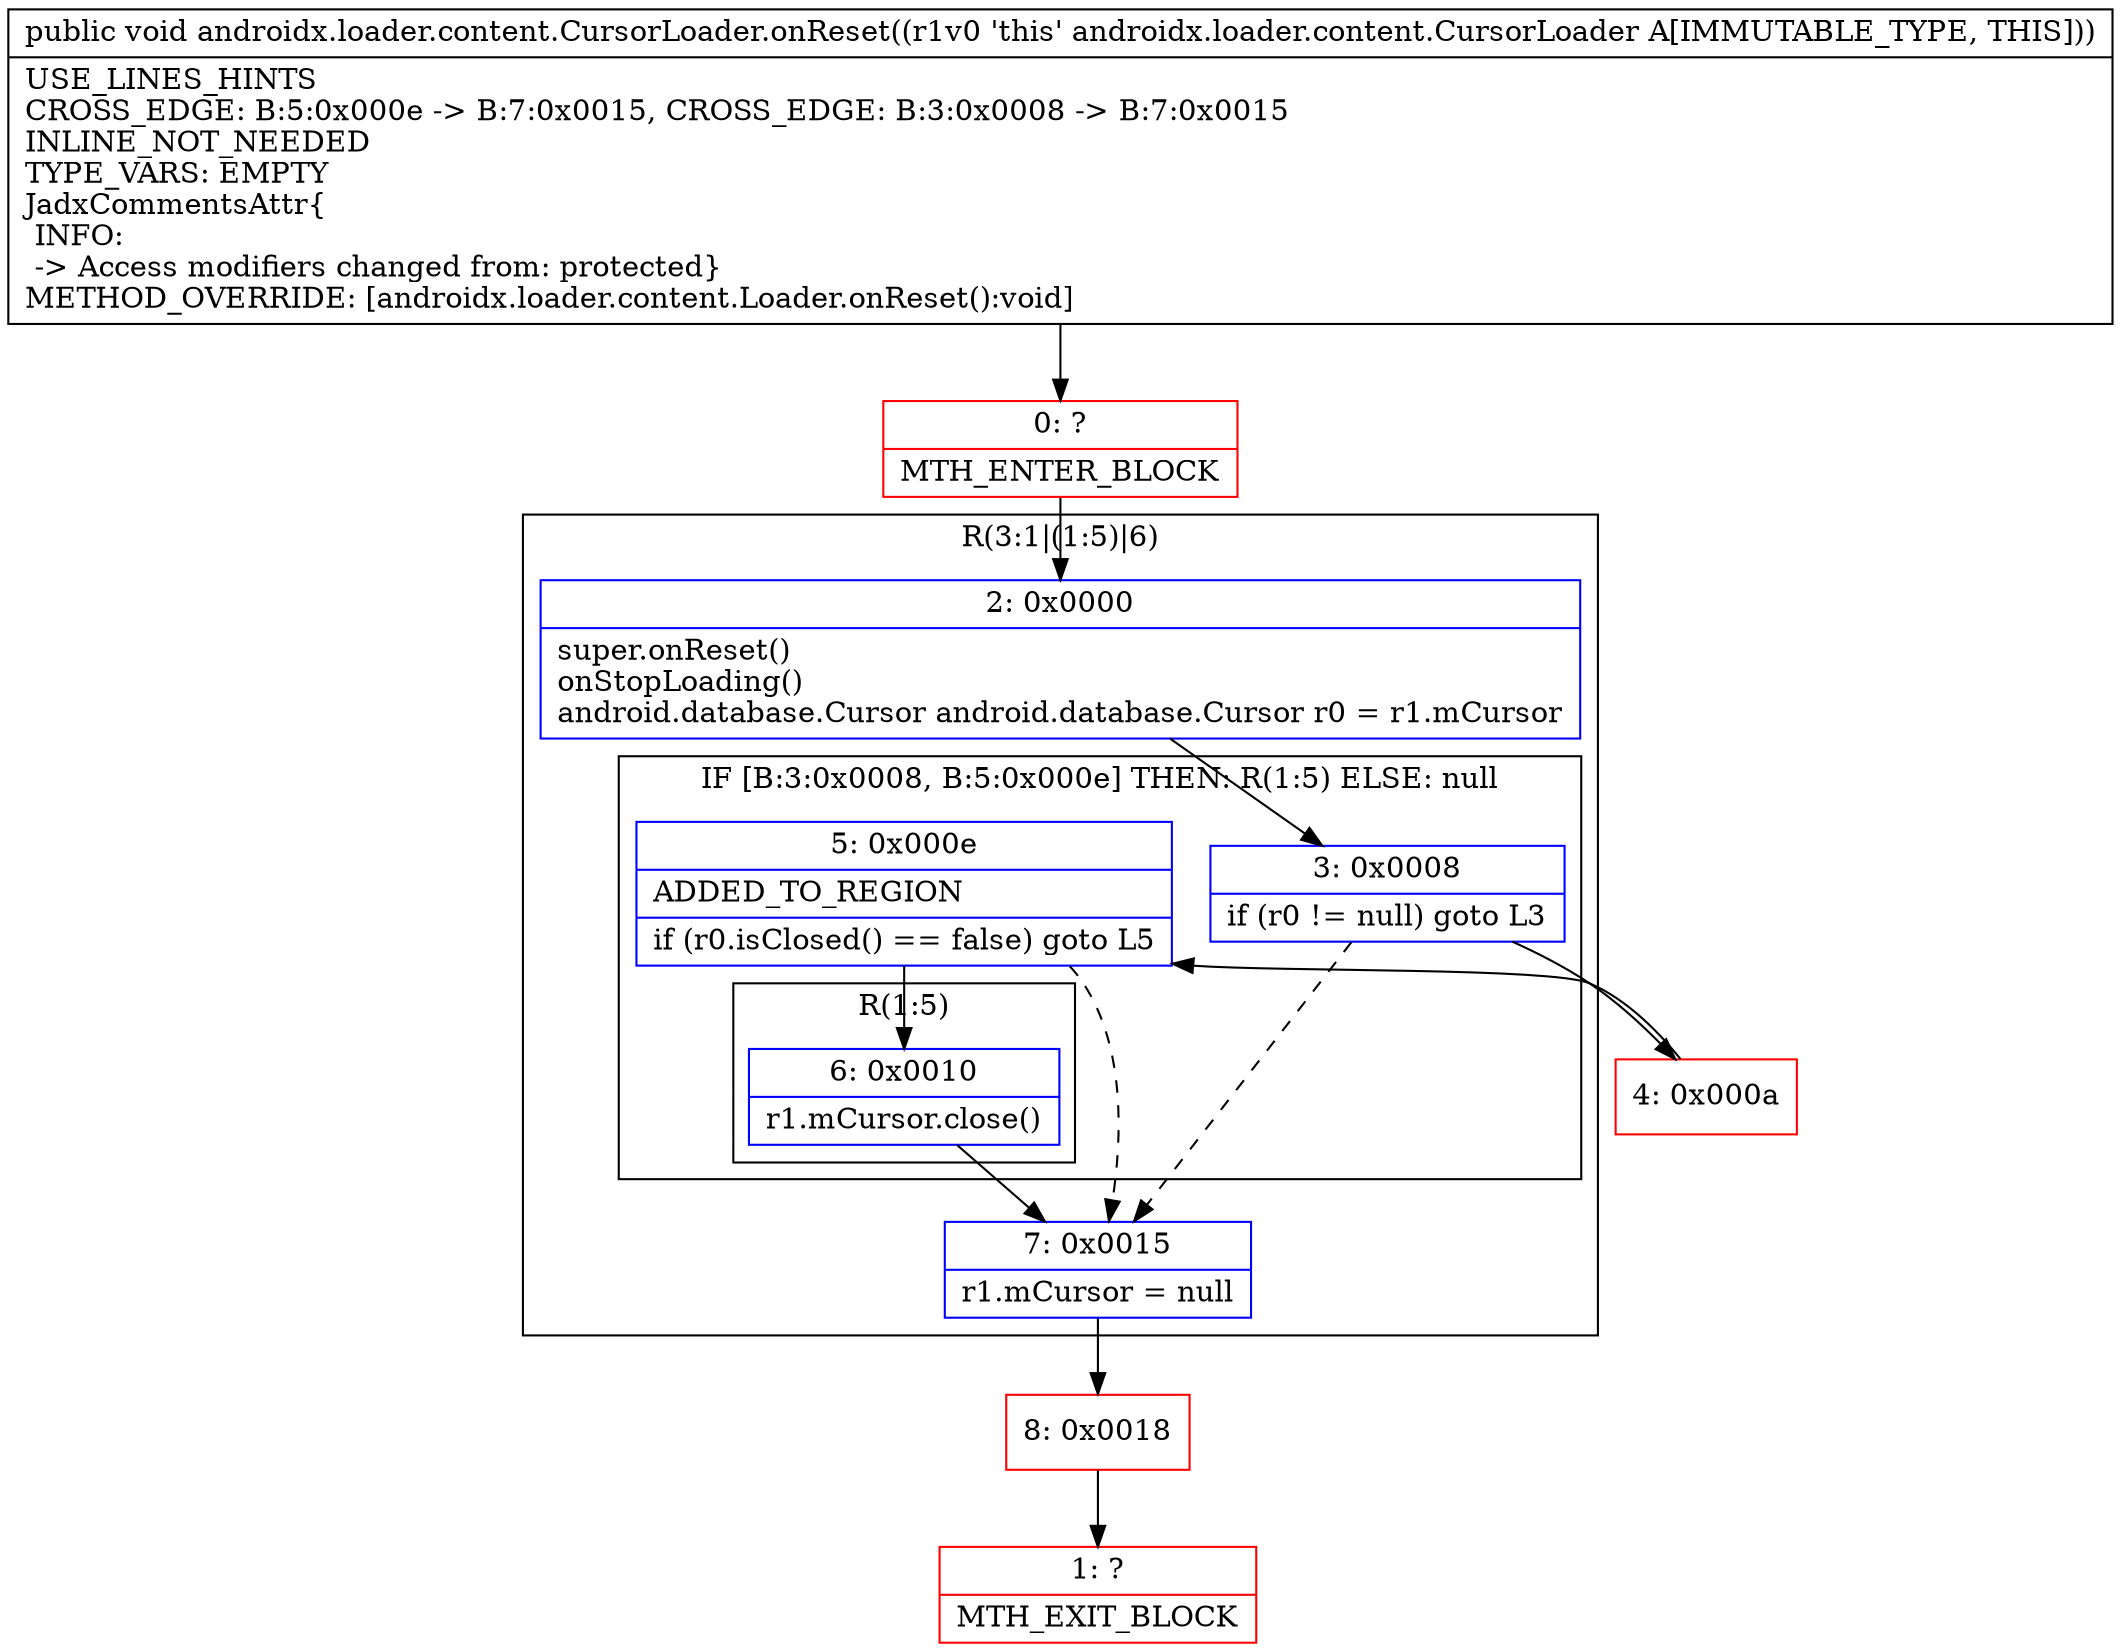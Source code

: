 digraph "CFG forandroidx.loader.content.CursorLoader.onReset()V" {
subgraph cluster_Region_117505691 {
label = "R(3:1|(1:5)|6)";
node [shape=record,color=blue];
Node_2 [shape=record,label="{2\:\ 0x0000|super.onReset()\lonStopLoading()\landroid.database.Cursor android.database.Cursor r0 = r1.mCursor\l}"];
subgraph cluster_IfRegion_1708886207 {
label = "IF [B:3:0x0008, B:5:0x000e] THEN: R(1:5) ELSE: null";
node [shape=record,color=blue];
Node_3 [shape=record,label="{3\:\ 0x0008|if (r0 != null) goto L3\l}"];
Node_5 [shape=record,label="{5\:\ 0x000e|ADDED_TO_REGION\l|if (r0.isClosed() == false) goto L5\l}"];
subgraph cluster_Region_1231286700 {
label = "R(1:5)";
node [shape=record,color=blue];
Node_6 [shape=record,label="{6\:\ 0x0010|r1.mCursor.close()\l}"];
}
}
Node_7 [shape=record,label="{7\:\ 0x0015|r1.mCursor = null\l}"];
}
Node_0 [shape=record,color=red,label="{0\:\ ?|MTH_ENTER_BLOCK\l}"];
Node_4 [shape=record,color=red,label="{4\:\ 0x000a}"];
Node_8 [shape=record,color=red,label="{8\:\ 0x0018}"];
Node_1 [shape=record,color=red,label="{1\:\ ?|MTH_EXIT_BLOCK\l}"];
MethodNode[shape=record,label="{public void androidx.loader.content.CursorLoader.onReset((r1v0 'this' androidx.loader.content.CursorLoader A[IMMUTABLE_TYPE, THIS]))  | USE_LINES_HINTS\lCROSS_EDGE: B:5:0x000e \-\> B:7:0x0015, CROSS_EDGE: B:3:0x0008 \-\> B:7:0x0015\lINLINE_NOT_NEEDED\lTYPE_VARS: EMPTY\lJadxCommentsAttr\{\l INFO: \l \-\> Access modifiers changed from: protected\}\lMETHOD_OVERRIDE: [androidx.loader.content.Loader.onReset():void]\l}"];
MethodNode -> Node_0;Node_2 -> Node_3;
Node_3 -> Node_4;
Node_3 -> Node_7[style=dashed];
Node_5 -> Node_6;
Node_5 -> Node_7[style=dashed];
Node_6 -> Node_7;
Node_7 -> Node_8;
Node_0 -> Node_2;
Node_4 -> Node_5;
Node_8 -> Node_1;
}

